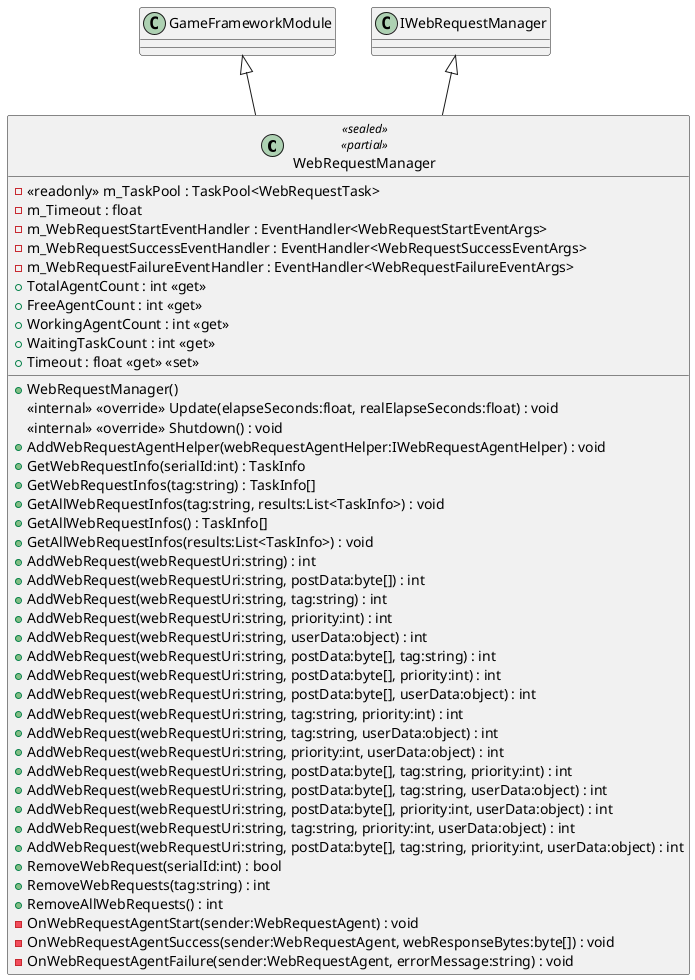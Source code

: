 @startuml
class WebRequestManager <<sealed>> <<partial>> {
    - <<readonly>> m_TaskPool : TaskPool<WebRequestTask>
    - m_Timeout : float
    - m_WebRequestStartEventHandler : EventHandler<WebRequestStartEventArgs>
    - m_WebRequestSuccessEventHandler : EventHandler<WebRequestSuccessEventArgs>
    - m_WebRequestFailureEventHandler : EventHandler<WebRequestFailureEventArgs>
    + WebRequestManager()
    + TotalAgentCount : int <<get>>
    + FreeAgentCount : int <<get>>
    + WorkingAgentCount : int <<get>>
    + WaitingTaskCount : int <<get>>
    + Timeout : float <<get>> <<set>>
    <<internal>> <<override>> Update(elapseSeconds:float, realElapseSeconds:float) : void
    <<internal>> <<override>> Shutdown() : void
    + AddWebRequestAgentHelper(webRequestAgentHelper:IWebRequestAgentHelper) : void
    + GetWebRequestInfo(serialId:int) : TaskInfo
    + GetWebRequestInfos(tag:string) : TaskInfo[]
    + GetAllWebRequestInfos(tag:string, results:List<TaskInfo>) : void
    + GetAllWebRequestInfos() : TaskInfo[]
    + GetAllWebRequestInfos(results:List<TaskInfo>) : void
    + AddWebRequest(webRequestUri:string) : int
    + AddWebRequest(webRequestUri:string, postData:byte[]) : int
    + AddWebRequest(webRequestUri:string, tag:string) : int
    + AddWebRequest(webRequestUri:string, priority:int) : int
    + AddWebRequest(webRequestUri:string, userData:object) : int
    + AddWebRequest(webRequestUri:string, postData:byte[], tag:string) : int
    + AddWebRequest(webRequestUri:string, postData:byte[], priority:int) : int
    + AddWebRequest(webRequestUri:string, postData:byte[], userData:object) : int
    + AddWebRequest(webRequestUri:string, tag:string, priority:int) : int
    + AddWebRequest(webRequestUri:string, tag:string, userData:object) : int
    + AddWebRequest(webRequestUri:string, priority:int, userData:object) : int
    + AddWebRequest(webRequestUri:string, postData:byte[], tag:string, priority:int) : int
    + AddWebRequest(webRequestUri:string, postData:byte[], tag:string, userData:object) : int
    + AddWebRequest(webRequestUri:string, postData:byte[], priority:int, userData:object) : int
    + AddWebRequest(webRequestUri:string, tag:string, priority:int, userData:object) : int
    + AddWebRequest(webRequestUri:string, postData:byte[], tag:string, priority:int, userData:object) : int
    + RemoveWebRequest(serialId:int) : bool
    + RemoveWebRequests(tag:string) : int
    + RemoveAllWebRequests() : int
    - OnWebRequestAgentStart(sender:WebRequestAgent) : void
    - OnWebRequestAgentSuccess(sender:WebRequestAgent, webResponseBytes:byte[]) : void
    - OnWebRequestAgentFailure(sender:WebRequestAgent, errorMessage:string) : void
}
GameFrameworkModule <|-- WebRequestManager
IWebRequestManager <|-- WebRequestManager
@enduml
